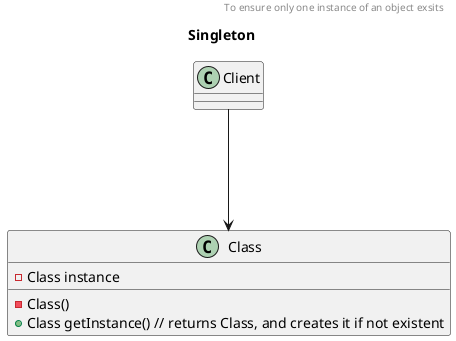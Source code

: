 @startuml
title Singleton

header To ensure only one instance of an object exsits


class Class{
- Class instance
- Class()
+ Class getInstance() // returns Class, and creates it if not existent
}

Client ---> Class

@enduml